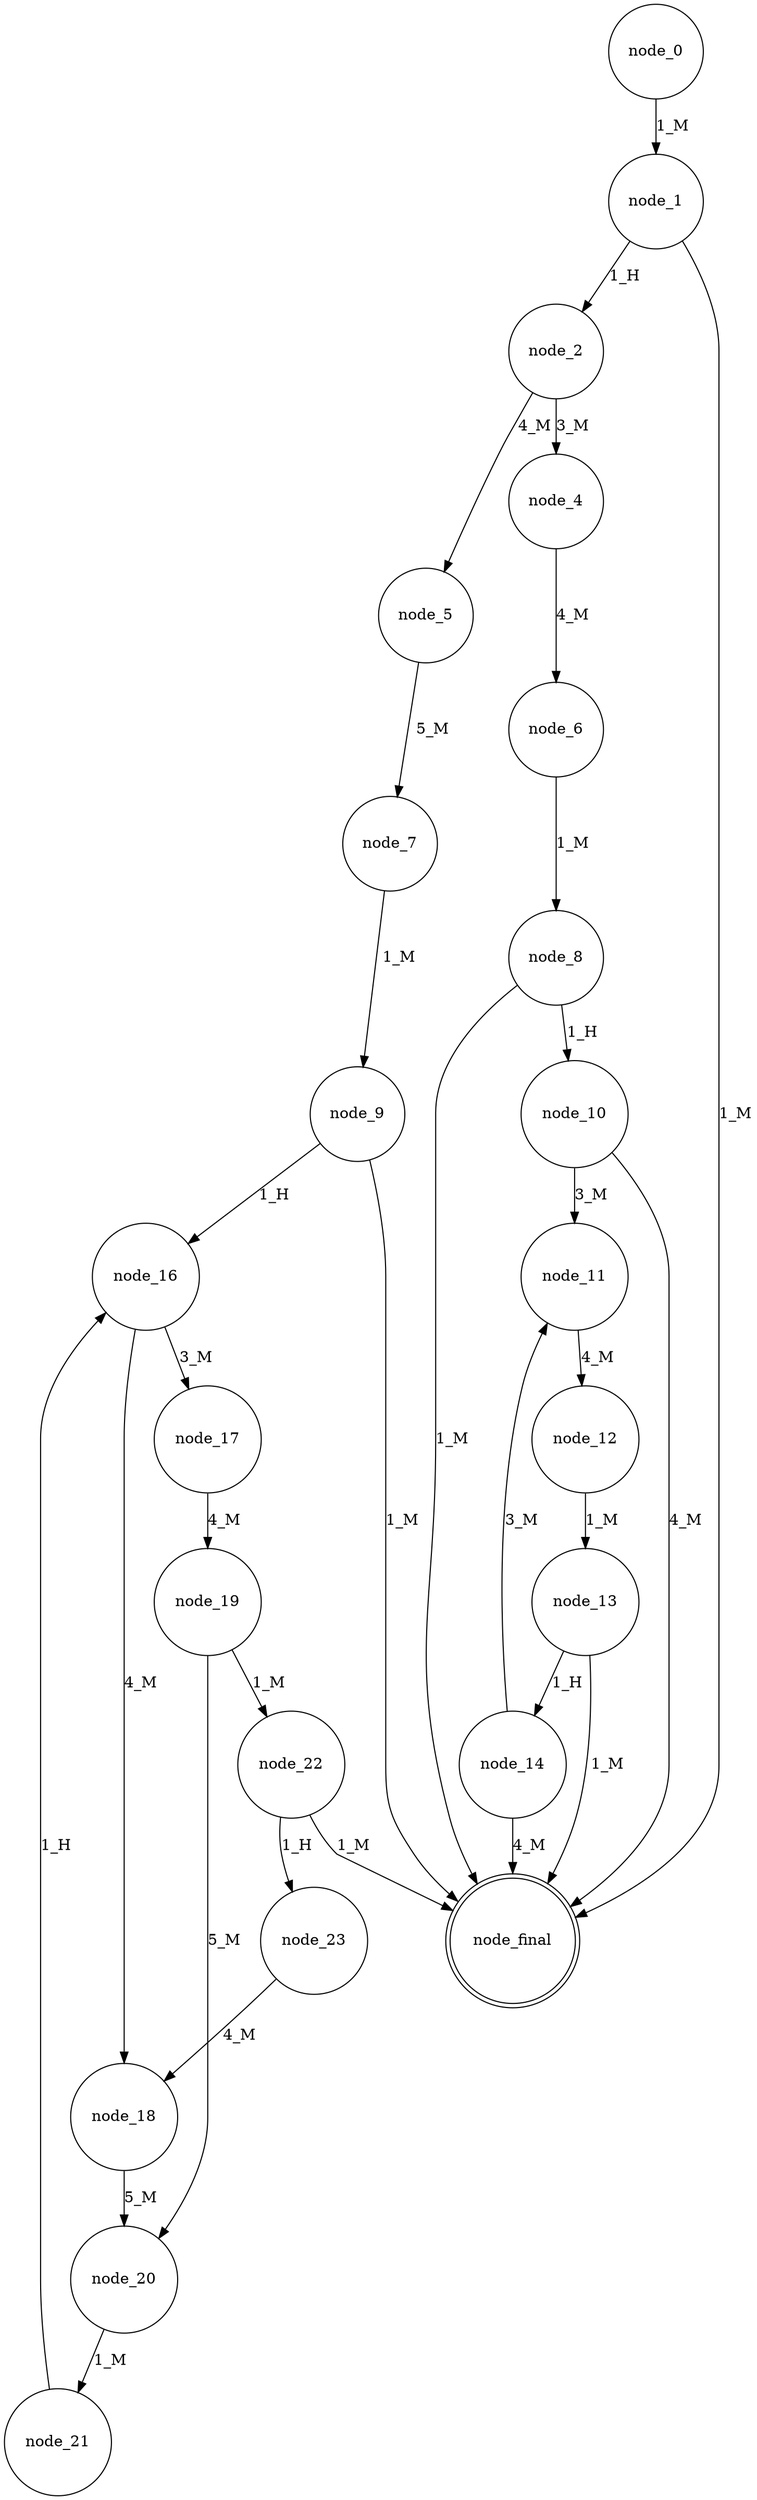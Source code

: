 digraph automaton {
  node [shape = doublecircle]; node_final;
  node [shape = circle]
  node_0 -> node_1 [label="1_M"]
  node_1 -> node_2 [label="1_H"]
  node_1 -> node_final [label="1_M"]
  node_10 -> node_11 [label="3_M"]
  node_10 -> node_final [label="4_M"]
  node_11 -> node_12 [label="4_M"]
  node_12 -> node_13 [label="1_M"]
  node_13 -> node_14 [label="1_H"]
  node_13 -> node_final [label="1_M"]
  node_14 -> node_11 [label="3_M"]
  node_14 -> node_final [label="4_M"]
  node_16 -> node_17 [label="3_M"]
  node_16 -> node_18 [label="4_M"]
  node_17 -> node_19 [label="4_M"]
  node_18 -> node_20 [label="5_M"]
  node_19 -> node_22 [label="1_M"]
  node_19 -> node_20 [label="5_M"]
  node_2 -> node_4 [label="3_M"]
  node_2 -> node_5 [label="4_M"]
  node_20 -> node_21 [label="1_M"]
  node_21 -> node_16 [label="1_H"]
  node_22 -> node_23 [label="1_H"]
  node_22 -> node_final [label="1_M"]
  node_23 -> node_18 [label="4_M"]
  node_4 -> node_6 [label="4_M"]
  node_5 -> node_7 [label="5_M"]
  node_6 -> node_8 [label="1_M"]
  node_7 -> node_9 [label="1_M"]
  node_8 -> node_10 [label="1_H"]
  node_8 -> node_final [label="1_M"]
  node_9 -> node_16 [label="1_H"]
  node_9 -> node_final [label="1_M"]
}
